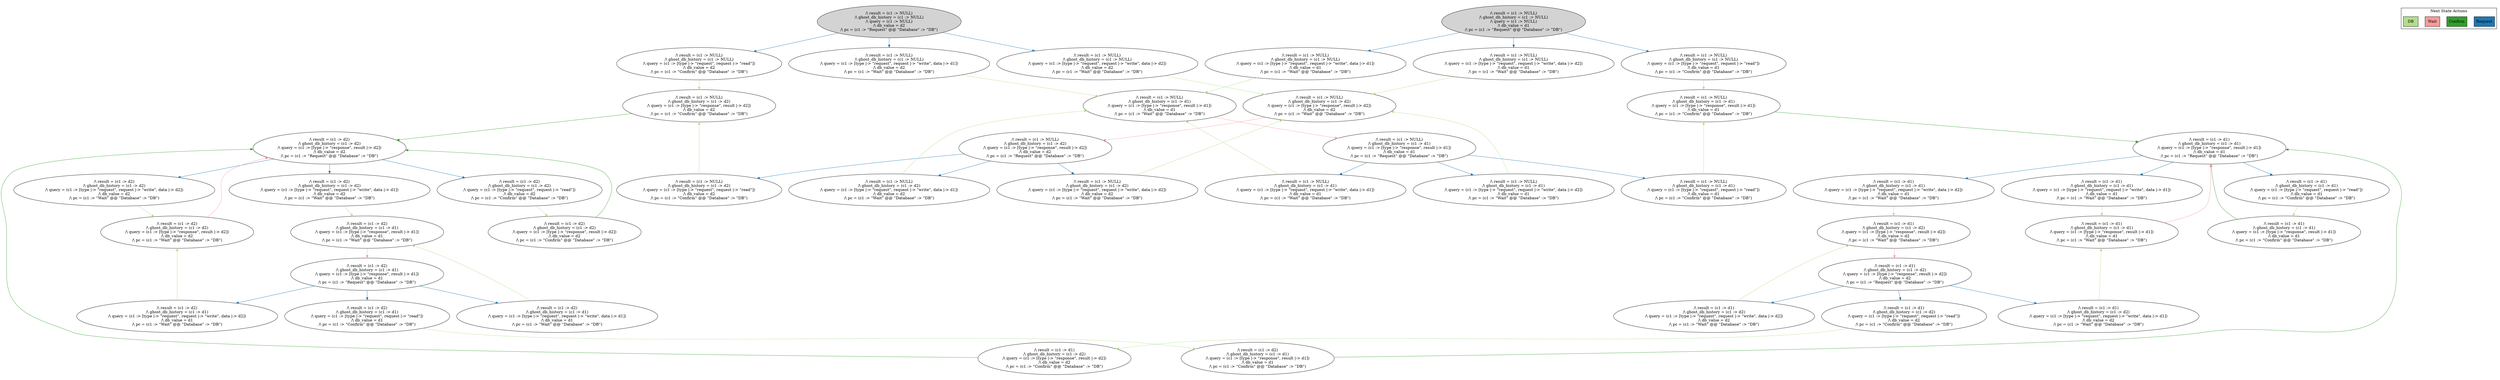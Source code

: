 strict digraph DiskGraph {
edge [colorscheme="paired12"]
nodesep=0.35;
subgraph cluster_graph {
color="white";
-7051750756039395388 [label="/\\ result = (c1 :> NULL)\n/\\ ghost_db_history = (c1 :> NULL)\n/\\ query = (c1 :> NULL)\n/\\ db_value = d1\n/\\ pc = (c1 :> \"Request\" @@ \"Database\" :> \"DB\")",style = filled]
6930663757576704664 [label="/\\ result = (c1 :> NULL)\n/\\ ghost_db_history = (c1 :> NULL)\n/\\ query = (c1 :> NULL)\n/\\ db_value = d2\n/\\ pc = (c1 :> \"Request\" @@ \"Database\" :> \"DB\")",style = filled]
-7051750756039395388 -> -1430119033887567394 [label="",color="2",fontcolor="2"];
-1430119033887567394 [label="/\\ result = (c1 :> NULL)\n/\\ ghost_db_history = (c1 :> NULL)\n/\\ query = (c1 :> [type |-> \"request\", request |-> \"read\"])\n/\\ db_value = d1\n/\\ pc = (c1 :> \"Confirm\" @@ \"Database\" :> \"DB\")"];
-7051750756039395388 -> -3397417743998957706 [label="",color="2",fontcolor="2"];
-3397417743998957706 [label="/\\ result = (c1 :> NULL)\n/\\ ghost_db_history = (c1 :> NULL)\n/\\ query = (c1 :> [type |-> \"request\", request |-> \"write\", data |-> d1])\n/\\ db_value = d1\n/\\ pc = (c1 :> \"Wait\" @@ \"Database\" :> \"DB\")"];
-7051750756039395388 -> -3679907420239599088 [label="",color="2",fontcolor="2"];
-3679907420239599088 [label="/\\ result = (c1 :> NULL)\n/\\ ghost_db_history = (c1 :> NULL)\n/\\ query = (c1 :> [type |-> \"request\", request |-> \"write\", data |-> d2])\n/\\ db_value = d1\n/\\ pc = (c1 :> \"Wait\" @@ \"Database\" :> \"DB\")"];
6930663757576704664 -> 1309067187654112386 [label="",color="2",fontcolor="2"];
1309067187654112386 [label="/\\ result = (c1 :> NULL)\n/\\ ghost_db_history = (c1 :> NULL)\n/\\ query = (c1 :> [type |-> \"request\", request |-> \"read\"])\n/\\ db_value = d2\n/\\ pc = (c1 :> \"Confirm\" @@ \"Database\" :> \"DB\")"];
6930663757576704664 -> 3135994169182553368 [label="",color="2",fontcolor="2"];
3135994169182553368 [label="/\\ result = (c1 :> NULL)\n/\\ ghost_db_history = (c1 :> NULL)\n/\\ query = (c1 :> [type |-> \"request\", request |-> \"write\", data |-> d1])\n/\\ db_value = d2\n/\\ pc = (c1 :> \"Wait\" @@ \"Database\" :> \"DB\")"];
6930663757576704664 -> 4013533180581423230 [label="",color="2",fontcolor="2"];
4013533180581423230 [label="/\\ result = (c1 :> NULL)\n/\\ ghost_db_history = (c1 :> NULL)\n/\\ query = (c1 :> [type |-> \"request\", request |-> \"write\", data |-> d2])\n/\\ db_value = d2\n/\\ pc = (c1 :> \"Wait\" @@ \"Database\" :> \"DB\")"];
-1430119033887567394 -> -909822374899034883 [label="",color="3",fontcolor="3"];
-909822374899034883 [label="/\\ result = (c1 :> NULL)\n/\\ ghost_db_history = (c1 :> d1)\n/\\ query = (c1 :> [type |-> \"response\", result |-> d1])\n/\\ db_value = d1\n/\\ pc = (c1 :> \"Confirm\" @@ \"Database\" :> \"DB\")"];
-3397417743998957706 -> 4086726476592134311 [label="",color="3",fontcolor="3"];
4086726476592134311 [label="/\\ result = (c1 :> NULL)\n/\\ ghost_db_history = (c1 :> d1)\n/\\ query = (c1 :> [type |-> \"response\", result |-> d1])\n/\\ db_value = d1\n/\\ pc = (c1 :> \"Wait\" @@ \"Database\" :> \"DB\")"];
-3679907420239599088 -> 1895001426237659697 [label="",color="3",fontcolor="3"];
1895001426237659697 [label="/\\ result = (c1 :> NULL)\n/\\ ghost_db_history = (c1 :> d2)\n/\\ query = (c1 :> [type |-> \"response\", result |-> d2])\n/\\ db_value = d2\n/\\ pc = (c1 :> \"Wait\" @@ \"Database\" :> \"DB\")"];
1309067187654112386 -> -8153905626150180428 [label="",color="3",fontcolor="3"];
-8153905626150180428 [label="/\\ result = (c1 :> NULL)\n/\\ ghost_db_history = (c1 :> d2)\n/\\ query = (c1 :> [type |-> \"response\", result |-> d2])\n/\\ db_value = d2\n/\\ pc = (c1 :> \"Confirm\" @@ \"Database\" :> \"DB\")"];
3135994169182553368 -> 4086726476592134311 [label="",color="3",fontcolor="3"];
4013533180581423230 -> 1895001426237659697 [label="",color="3",fontcolor="3"];
-909822374899034883 -> 6911123016956096974 [label="",color="4",fontcolor="4"];
6911123016956096974 [label="/\\ result = (c1 :> d1)\n/\\ ghost_db_history = (c1 :> d1)\n/\\ query = (c1 :> [type |-> \"response\", result |-> d1])\n/\\ db_value = d1\n/\\ pc = (c1 :> \"Request\" @@ \"Database\" :> \"DB\")"];
4086726476592134311 -> 1430180694944562526 [label="",color="5",fontcolor="5"];
1430180694944562526 [label="/\\ result = (c1 :> NULL)\n/\\ ghost_db_history = (c1 :> d1)\n/\\ query = (c1 :> [type |-> \"response\", result |-> d1])\n/\\ db_value = d1\n/\\ pc = (c1 :> \"Request\" @@ \"Database\" :> \"DB\")"];
1895001426237659697 -> 7949186037672574999 [label="",color="5",fontcolor="5"];
7949186037672574999 [label="/\\ result = (c1 :> NULL)\n/\\ ghost_db_history = (c1 :> d2)\n/\\ query = (c1 :> [type |-> \"response\", result |-> d2])\n/\\ db_value = d2\n/\\ pc = (c1 :> \"Request\" @@ \"Database\" :> \"DB\")"];
-8153905626150180428 -> -3447150810931945601 [label="",color="4",fontcolor="4"];
-3447150810931945601 [label="/\\ result = (c1 :> d2)\n/\\ ghost_db_history = (c1 :> d2)\n/\\ query = (c1 :> [type |-> \"response\", result |-> d2])\n/\\ db_value = d2\n/\\ pc = (c1 :> \"Request\" @@ \"Database\" :> \"DB\")"];
6911123016956096974 -> -5018458935778513906 [label="",color="2",fontcolor="2"];
-5018458935778513906 [label="/\\ result = (c1 :> d1)\n/\\ ghost_db_history = (c1 :> d1)\n/\\ query = (c1 :> [type |-> \"request\", request |-> \"read\"])\n/\\ db_value = d1\n/\\ pc = (c1 :> \"Confirm\" @@ \"Database\" :> \"DB\")"];
6911123016956096974 -> -9010061589996980078 [label="",color="2",fontcolor="2"];
-9010061589996980078 [label="/\\ result = (c1 :> d1)\n/\\ ghost_db_history = (c1 :> d1)\n/\\ query = (c1 :> [type |-> \"request\", request |-> \"write\", data |-> d1])\n/\\ db_value = d1\n/\\ pc = (c1 :> \"Wait\" @@ \"Database\" :> \"DB\")"];
6911123016956096974 -> -7006913251929188876 [label="",color="2",fontcolor="2"];
-7006913251929188876 [label="/\\ result = (c1 :> d1)\n/\\ ghost_db_history = (c1 :> d1)\n/\\ query = (c1 :> [type |-> \"request\", request |-> \"write\", data |-> d2])\n/\\ db_value = d1\n/\\ pc = (c1 :> \"Wait\" @@ \"Database\" :> \"DB\")"];
1430180694944562526 -> 5512846994534241467 [label="",color="2",fontcolor="2"];
5512846994534241467 [label="/\\ result = (c1 :> NULL)\n/\\ ghost_db_history = (c1 :> d1)\n/\\ query = (c1 :> [type |-> \"request\", request |-> \"read\"])\n/\\ db_value = d1\n/\\ pc = (c1 :> \"Confirm\" @@ \"Database\" :> \"DB\")"];
1430180694944562526 -> -3717376206838206406 [label="",color="2",fontcolor="2"];
-3717376206838206406 [label="/\\ result = (c1 :> NULL)\n/\\ ghost_db_history = (c1 :> d1)\n/\\ query = (c1 :> [type |-> \"request\", request |-> \"write\", data |-> d1])\n/\\ db_value = d1\n/\\ pc = (c1 :> \"Wait\" @@ \"Database\" :> \"DB\")"];
1430180694944562526 -> -3432130819585122980 [label="",color="2",fontcolor="2"];
-3432130819585122980 [label="/\\ result = (c1 :> NULL)\n/\\ ghost_db_history = (c1 :> d1)\n/\\ query = (c1 :> [type |-> \"request\", request |-> \"write\", data |-> d2])\n/\\ db_value = d1\n/\\ pc = (c1 :> \"Wait\" @@ \"Database\" :> \"DB\")"];
7949186037672574999 -> 3106609556133788407 [label="",color="2",fontcolor="2"];
3106609556133788407 [label="/\\ result = (c1 :> NULL)\n/\\ ghost_db_history = (c1 :> d2)\n/\\ query = (c1 :> [type |-> \"request\", request |-> \"read\"])\n/\\ db_value = d2\n/\\ pc = (c1 :> \"Confirm\" @@ \"Database\" :> \"DB\")"];
7949186037672574999 -> 2070740323032756262 [label="",color="2",fontcolor="2"];
2070740323032756262 [label="/\\ result = (c1 :> NULL)\n/\\ ghost_db_history = (c1 :> d2)\n/\\ query = (c1 :> [type |-> \"request\", request |-> \"write\", data |-> d1])\n/\\ db_value = d2\n/\\ pc = (c1 :> \"Wait\" @@ \"Database\" :> \"DB\")"];
7949186037672574999 -> 39154053148564800 [label="",color="2",fontcolor="2"];
39154053148564800 [label="/\\ result = (c1 :> NULL)\n/\\ ghost_db_history = (c1 :> d2)\n/\\ query = (c1 :> [type |-> \"request\", request |-> \"write\", data |-> d2])\n/\\ db_value = d2\n/\\ pc = (c1 :> \"Wait\" @@ \"Database\" :> \"DB\")"];
-3447150810931945601 -> -7642721360370511414 [label="",color="2",fontcolor="2"];
-7642721360370511414 [label="/\\ result = (c1 :> d2)\n/\\ ghost_db_history = (c1 :> d2)\n/\\ query = (c1 :> [type |-> \"request\", request |-> \"read\"])\n/\\ db_value = d2\n/\\ pc = (c1 :> \"Confirm\" @@ \"Database\" :> \"DB\")"];
-3447150810931945601 -> -6428020533352954590 [label="",color="2",fontcolor="2"];
-6428020533352954590 [label="/\\ result = (c1 :> d2)\n/\\ ghost_db_history = (c1 :> d2)\n/\\ query = (c1 :> [type |-> \"request\", request |-> \"write\", data |-> d1])\n/\\ db_value = d2\n/\\ pc = (c1 :> \"Wait\" @@ \"Database\" :> \"DB\")"];
-3447150810931945601 -> -4972905975422212028 [label="",color="2",fontcolor="2"];
-4972905975422212028 [label="/\\ result = (c1 :> d2)\n/\\ ghost_db_history = (c1 :> d2)\n/\\ query = (c1 :> [type |-> \"request\", request |-> \"write\", data |-> d2])\n/\\ db_value = d2\n/\\ pc = (c1 :> \"Wait\" @@ \"Database\" :> \"DB\")"];
-5018458935778513906 -> -4652340078594762643 [label="",color="3",fontcolor="3"];
-4652340078594762643 [label="/\\ result = (c1 :> d1)\n/\\ ghost_db_history = (c1 :> d1)\n/\\ query = (c1 :> [type |-> \"response\", result |-> d1])\n/\\ db_value = d1\n/\\ pc = (c1 :> \"Confirm\" @@ \"Database\" :> \"DB\")"];
-9010061589996980078 -> 8254831833202408179 [label="",color="3",fontcolor="3"];
8254831833202408179 [label="/\\ result = (c1 :> d1)\n/\\ ghost_db_history = (c1 :> d1)\n/\\ query = (c1 :> [type |-> \"response\", result |-> d1])\n/\\ db_value = d1\n/\\ pc = (c1 :> \"Wait\" @@ \"Database\" :> \"DB\")"];
-7006913251929188876 -> 5797698436965439589 [label="",color="3",fontcolor="3"];
5797698436965439589 [label="/\\ result = (c1 :> d1)\n/\\ ghost_db_history = (c1 :> d2)\n/\\ query = (c1 :> [type |-> \"response\", result |-> d2])\n/\\ db_value = d2\n/\\ pc = (c1 :> \"Wait\" @@ \"Database\" :> \"DB\")"];
5512846994534241467 -> -909822374899034883 [label="",color="3",fontcolor="3"];
-3717376206838206406 -> 4086726476592134311 [label="",color="3",fontcolor="3"];
-3432130819585122980 -> 1895001426237659697 [label="",color="3",fontcolor="3"];
3106609556133788407 -> -8153905626150180428 [label="",color="3",fontcolor="3"];
2070740323032756262 -> 4086726476592134311 [label="",color="3",fontcolor="3"];
39154053148564800 -> 1895001426237659697 [label="",color="3",fontcolor="3"];
-7642721360370511414 -> 3508284337882265308 [label="",color="3",fontcolor="3"];
3508284337882265308 [label="/\\ result = (c1 :> d2)\n/\\ ghost_db_history = (c1 :> d2)\n/\\ query = (c1 :> [type |-> \"response\", result |-> d2])\n/\\ db_value = d2\n/\\ pc = (c1 :> \"Confirm\" @@ \"Database\" :> \"DB\")"];
-6428020533352954590 -> -8513516934123193051 [label="",color="3",fontcolor="3"];
-8513516934123193051 [label="/\\ result = (c1 :> d2)\n/\\ ghost_db_history = (c1 :> d1)\n/\\ query = (c1 :> [type |-> \"response\", result |-> d1])\n/\\ db_value = d1\n/\\ pc = (c1 :> \"Wait\" @@ \"Database\" :> \"DB\")"];
-4972905975422212028 -> -6114915611502682189 [label="",color="3",fontcolor="3"];
-6114915611502682189 [label="/\\ result = (c1 :> d2)\n/\\ ghost_db_history = (c1 :> d2)\n/\\ query = (c1 :> [type |-> \"response\", result |-> d2])\n/\\ db_value = d2\n/\\ pc = (c1 :> \"Wait\" @@ \"Database\" :> \"DB\")"];
-4652340078594762643 -> 6911123016956096974 [label="",color="4",fontcolor="4"];
8254831833202408179 -> 6911123016956096974 [label="",color="5",fontcolor="5"];
5797698436965439589 -> 2477286088406928519 [label="",color="5",fontcolor="5"];
2477286088406928519 [label="/\\ result = (c1 :> d1)\n/\\ ghost_db_history = (c1 :> d2)\n/\\ query = (c1 :> [type |-> \"response\", result |-> d2])\n/\\ db_value = d2\n/\\ pc = (c1 :> \"Request\" @@ \"Database\" :> \"DB\")"];
3508284337882265308 -> -3447150810931945601 [label="",color="4",fontcolor="4"];
-8513516934123193051 -> -5935346491940855242 [label="",color="5",fontcolor="5"];
-5935346491940855242 [label="/\\ result = (c1 :> d2)\n/\\ ghost_db_history = (c1 :> d1)\n/\\ query = (c1 :> [type |-> \"response\", result |-> d1])\n/\\ db_value = d1\n/\\ pc = (c1 :> \"Request\" @@ \"Database\" :> \"DB\")"];
-6114915611502682189 -> -3447150810931945601 [label="",color="5",fontcolor="5"];
2477286088406928519 -> -2465808880287727038 [label="",color="2",fontcolor="2"];
-2465808880287727038 [label="/\\ result = (c1 :> d1)\n/\\ ghost_db_history = (c1 :> d2)\n/\\ query = (c1 :> [type |-> \"request\", request |-> \"read\"])\n/\\ db_value = d2\n/\\ pc = (c1 :> \"Confirm\" @@ \"Database\" :> \"DB\")"];
2477286088406928519 -> 5917819984105191566 [label="",color="2",fontcolor="2"];
5917819984105191566 [label="/\\ result = (c1 :> d1)\n/\\ ghost_db_history = (c1 :> d2)\n/\\ query = (c1 :> [type |-> \"request\", request |-> \"write\", data |-> d1])\n/\\ db_value = d2\n/\\ pc = (c1 :> \"Wait\" @@ \"Database\" :> \"DB\")"];
2477286088406928519 -> 5627235462743725544 [label="",color="2",fontcolor="2"];
5627235462743725544 [label="/\\ result = (c1 :> d1)\n/\\ ghost_db_history = (c1 :> d2)\n/\\ query = (c1 :> [type |-> \"request\", request |-> \"write\", data |-> d2])\n/\\ db_value = d2\n/\\ pc = (c1 :> \"Wait\" @@ \"Database\" :> \"DB\")"];
-5935346491940855242 -> -976457967339012218 [label="",color="2",fontcolor="2"];
-976457967339012218 [label="/\\ result = (c1 :> d2)\n/\\ ghost_db_history = (c1 :> d1)\n/\\ query = (c1 :> [type |-> \"request\", request |-> \"read\"])\n/\\ db_value = d1\n/\\ pc = (c1 :> \"Confirm\" @@ \"Database\" :> \"DB\")"];
-5935346491940855242 -> 8511398892381537598 [label="",color="2",fontcolor="2"];
8511398892381537598 [label="/\\ result = (c1 :> d2)\n/\\ ghost_db_history = (c1 :> d1)\n/\\ query = (c1 :> [type |-> \"request\", request |-> \"write\", data |-> d1])\n/\\ db_value = d1\n/\\ pc = (c1 :> \"Wait\" @@ \"Database\" :> \"DB\")"];
-5935346491940855242 -> 7649703783409133656 [label="",color="2",fontcolor="2"];
7649703783409133656 [label="/\\ result = (c1 :> d2)\n/\\ ghost_db_history = (c1 :> d1)\n/\\ query = (c1 :> [type |-> \"request\", request |-> \"write\", data |-> d2])\n/\\ db_value = d1\n/\\ pc = (c1 :> \"Wait\" @@ \"Database\" :> \"DB\")"];
-2465808880287727038 -> -4402345536821566172 [label="",color="3",fontcolor="3"];
-4402345536821566172 [label="/\\ result = (c1 :> d1)\n/\\ ghost_db_history = (c1 :> d2)\n/\\ query = (c1 :> [type |-> \"response\", result |-> d2])\n/\\ db_value = d2\n/\\ pc = (c1 :> \"Confirm\" @@ \"Database\" :> \"DB\")"];
5917819984105191566 -> 8254831833202408179 [label="",color="3",fontcolor="3"];
5627235462743725544 -> 5797698436965439589 [label="",color="3",fontcolor="3"];
-976457967339012218 -> 5559629223418350485 [label="",color="3",fontcolor="3"];
5559629223418350485 [label="/\\ result = (c1 :> d2)\n/\\ ghost_db_history = (c1 :> d1)\n/\\ query = (c1 :> [type |-> \"response\", result |-> d1])\n/\\ db_value = d1\n/\\ pc = (c1 :> \"Confirm\" @@ \"Database\" :> \"DB\")"];
8511398892381537598 -> -8513516934123193051 [label="",color="3",fontcolor="3"];
7649703783409133656 -> -6114915611502682189 [label="",color="3",fontcolor="3"];
-4402345536821566172 -> -3447150810931945601 [label="",color="4",fontcolor="4"];
5559629223418350485 -> 6911123016956096974 [label="",color="4",fontcolor="4"];
{rank = same; -7051750756039395388;6930663757576704664;}
{rank = same; -1430119033887567394;-3397417743998957706;-3679907420239599088;4013533180581423230;3135994169182553368;1309067187654112386;}
{rank = same; 4086726476592134311;-8153905626150180428;-909822374899034883;1895001426237659697;}
{rank = same; 6911123016956096974;7949186037672574999;-3447150810931945601;1430180694944562526;}
{rank = same; -3717376206838206406;2070740323032756262;-5018458935778513906;5512846994534241467;-3432130819585122980;39154053148564800;3106609556133788407;-9010061589996980078;-7006913251929188876;-7642721360370511414;-6428020533352954590;-4972905975422212028;}
{rank = same; -4652340078594762643;8254831833202408179;-6114915611502682189;-8513516934123193051;5797698436965439589;3508284337882265308;}
{rank = same; 2477286088406928519;-5935346491940855242;}
{rank = same; -2465808880287727038;5917819984105191566;-976457967339012218;5627235462743725544;8511398892381537598;7649703783409133656;}
{rank = same; -4402345536821566172;5559629223418350485;}
}
subgraph cluster_legend {graph[style=bold];label = "Next State Actions" style="solid"
node [ labeljust="l",colorscheme="paired12",style=filled,shape=record ]
Request [label="Request",fillcolor=2]
Confirm [label="Confirm",fillcolor=4]
Wait [label="Wait",fillcolor=5]
DB [label="DB",fillcolor=3]
}}